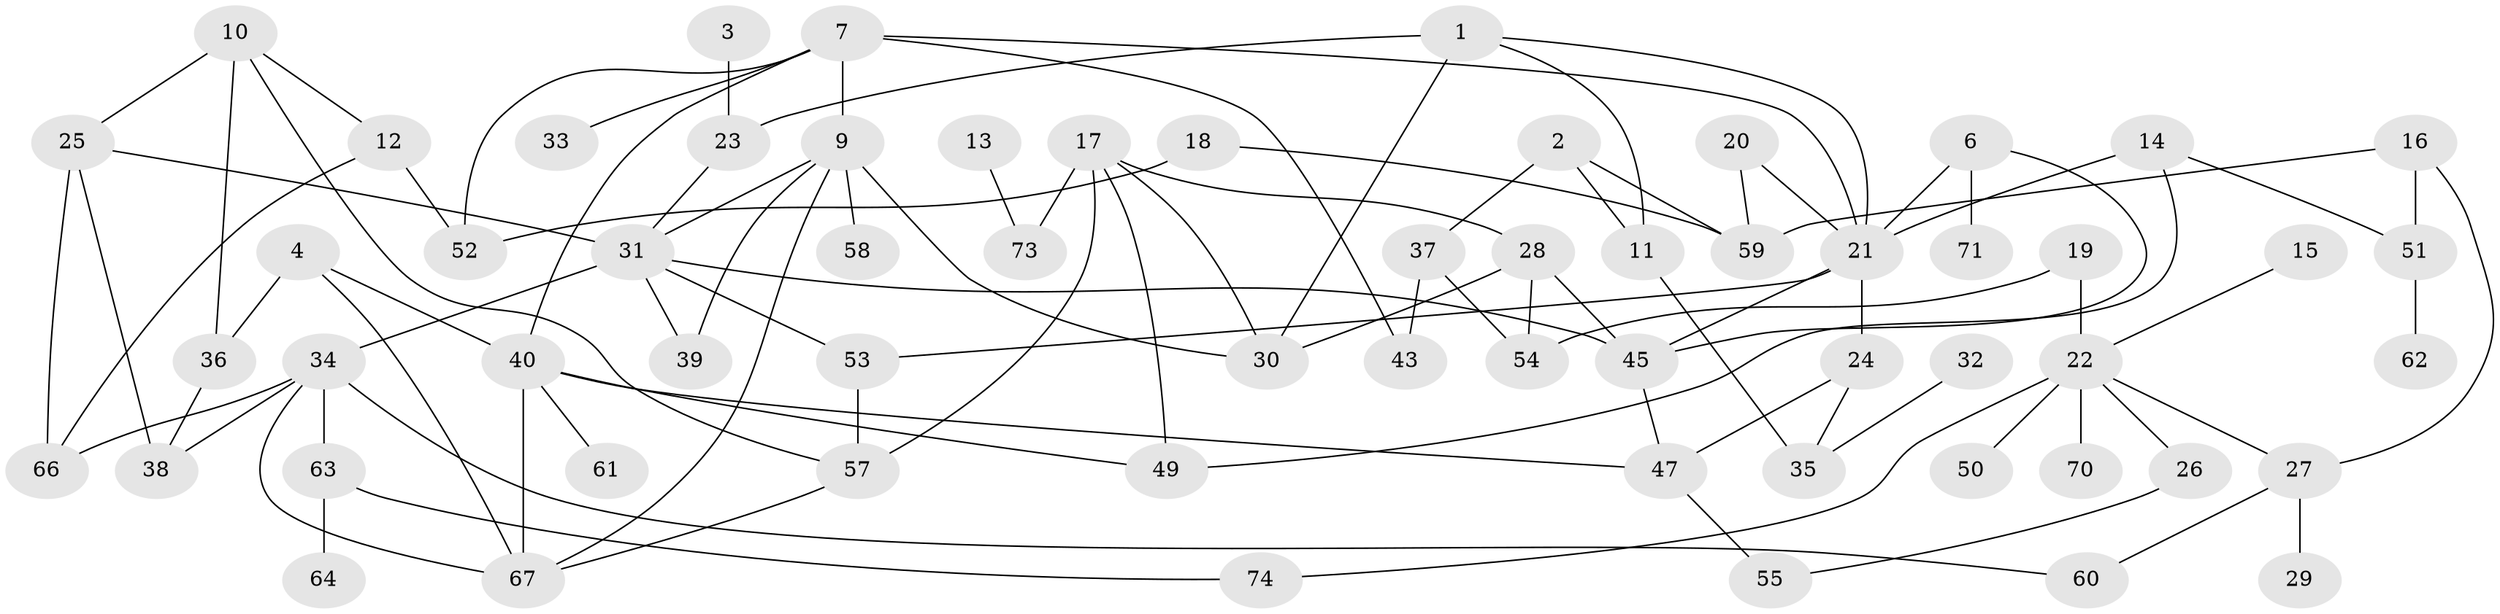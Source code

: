 // original degree distribution, {2: 0.28378378378378377, 3: 0.25675675675675674, 0: 0.07432432432432433, 1: 0.20945945945945946, 4: 0.0945945945945946, 5: 0.05405405405405406, 6: 0.02027027027027027, 7: 0.006756756756756757}
// Generated by graph-tools (version 1.1) at 2025/33/03/09/25 02:33:47]
// undirected, 62 vertices, 95 edges
graph export_dot {
graph [start="1"]
  node [color=gray90,style=filled];
  1;
  2;
  3;
  4;
  6;
  7;
  9;
  10;
  11;
  12;
  13;
  14;
  15;
  16;
  17;
  18;
  19;
  20;
  21;
  22;
  23;
  24;
  25;
  26;
  27;
  28;
  29;
  30;
  31;
  32;
  33;
  34;
  35;
  36;
  37;
  38;
  39;
  40;
  43;
  45;
  47;
  49;
  50;
  51;
  52;
  53;
  54;
  55;
  57;
  58;
  59;
  60;
  61;
  62;
  63;
  64;
  66;
  67;
  70;
  71;
  73;
  74;
  1 -- 11 [weight=1.0];
  1 -- 21 [weight=1.0];
  1 -- 23 [weight=1.0];
  1 -- 30 [weight=1.0];
  2 -- 11 [weight=1.0];
  2 -- 37 [weight=1.0];
  2 -- 59 [weight=1.0];
  3 -- 23 [weight=1.0];
  4 -- 36 [weight=1.0];
  4 -- 40 [weight=2.0];
  4 -- 67 [weight=1.0];
  6 -- 21 [weight=1.0];
  6 -- 45 [weight=1.0];
  6 -- 71 [weight=1.0];
  7 -- 9 [weight=1.0];
  7 -- 21 [weight=2.0];
  7 -- 33 [weight=1.0];
  7 -- 40 [weight=1.0];
  7 -- 43 [weight=1.0];
  7 -- 52 [weight=1.0];
  9 -- 30 [weight=1.0];
  9 -- 31 [weight=1.0];
  9 -- 39 [weight=1.0];
  9 -- 58 [weight=2.0];
  9 -- 67 [weight=1.0];
  10 -- 12 [weight=1.0];
  10 -- 25 [weight=1.0];
  10 -- 36 [weight=1.0];
  10 -- 57 [weight=1.0];
  11 -- 35 [weight=1.0];
  12 -- 52 [weight=1.0];
  12 -- 66 [weight=1.0];
  13 -- 73 [weight=1.0];
  14 -- 21 [weight=2.0];
  14 -- 49 [weight=1.0];
  14 -- 51 [weight=1.0];
  15 -- 22 [weight=1.0];
  16 -- 27 [weight=1.0];
  16 -- 51 [weight=1.0];
  16 -- 59 [weight=1.0];
  17 -- 28 [weight=1.0];
  17 -- 30 [weight=1.0];
  17 -- 49 [weight=1.0];
  17 -- 57 [weight=1.0];
  17 -- 73 [weight=1.0];
  18 -- 52 [weight=1.0];
  18 -- 59 [weight=1.0];
  19 -- 22 [weight=1.0];
  19 -- 54 [weight=1.0];
  20 -- 21 [weight=1.0];
  20 -- 59 [weight=1.0];
  21 -- 24 [weight=2.0];
  21 -- 45 [weight=2.0];
  21 -- 53 [weight=1.0];
  22 -- 26 [weight=1.0];
  22 -- 27 [weight=1.0];
  22 -- 50 [weight=2.0];
  22 -- 70 [weight=1.0];
  22 -- 74 [weight=1.0];
  23 -- 31 [weight=1.0];
  24 -- 35 [weight=1.0];
  24 -- 47 [weight=1.0];
  25 -- 31 [weight=1.0];
  25 -- 38 [weight=1.0];
  25 -- 66 [weight=1.0];
  26 -- 55 [weight=1.0];
  27 -- 29 [weight=1.0];
  27 -- 60 [weight=1.0];
  28 -- 30 [weight=1.0];
  28 -- 45 [weight=1.0];
  28 -- 54 [weight=1.0];
  31 -- 34 [weight=1.0];
  31 -- 39 [weight=1.0];
  31 -- 45 [weight=2.0];
  31 -- 53 [weight=1.0];
  32 -- 35 [weight=1.0];
  34 -- 38 [weight=1.0];
  34 -- 60 [weight=1.0];
  34 -- 63 [weight=1.0];
  34 -- 66 [weight=1.0];
  34 -- 67 [weight=1.0];
  36 -- 38 [weight=1.0];
  37 -- 43 [weight=1.0];
  37 -- 54 [weight=1.0];
  40 -- 47 [weight=1.0];
  40 -- 49 [weight=1.0];
  40 -- 61 [weight=1.0];
  40 -- 67 [weight=2.0];
  45 -- 47 [weight=1.0];
  47 -- 55 [weight=1.0];
  51 -- 62 [weight=1.0];
  53 -- 57 [weight=2.0];
  57 -- 67 [weight=1.0];
  63 -- 64 [weight=1.0];
  63 -- 74 [weight=1.0];
}
